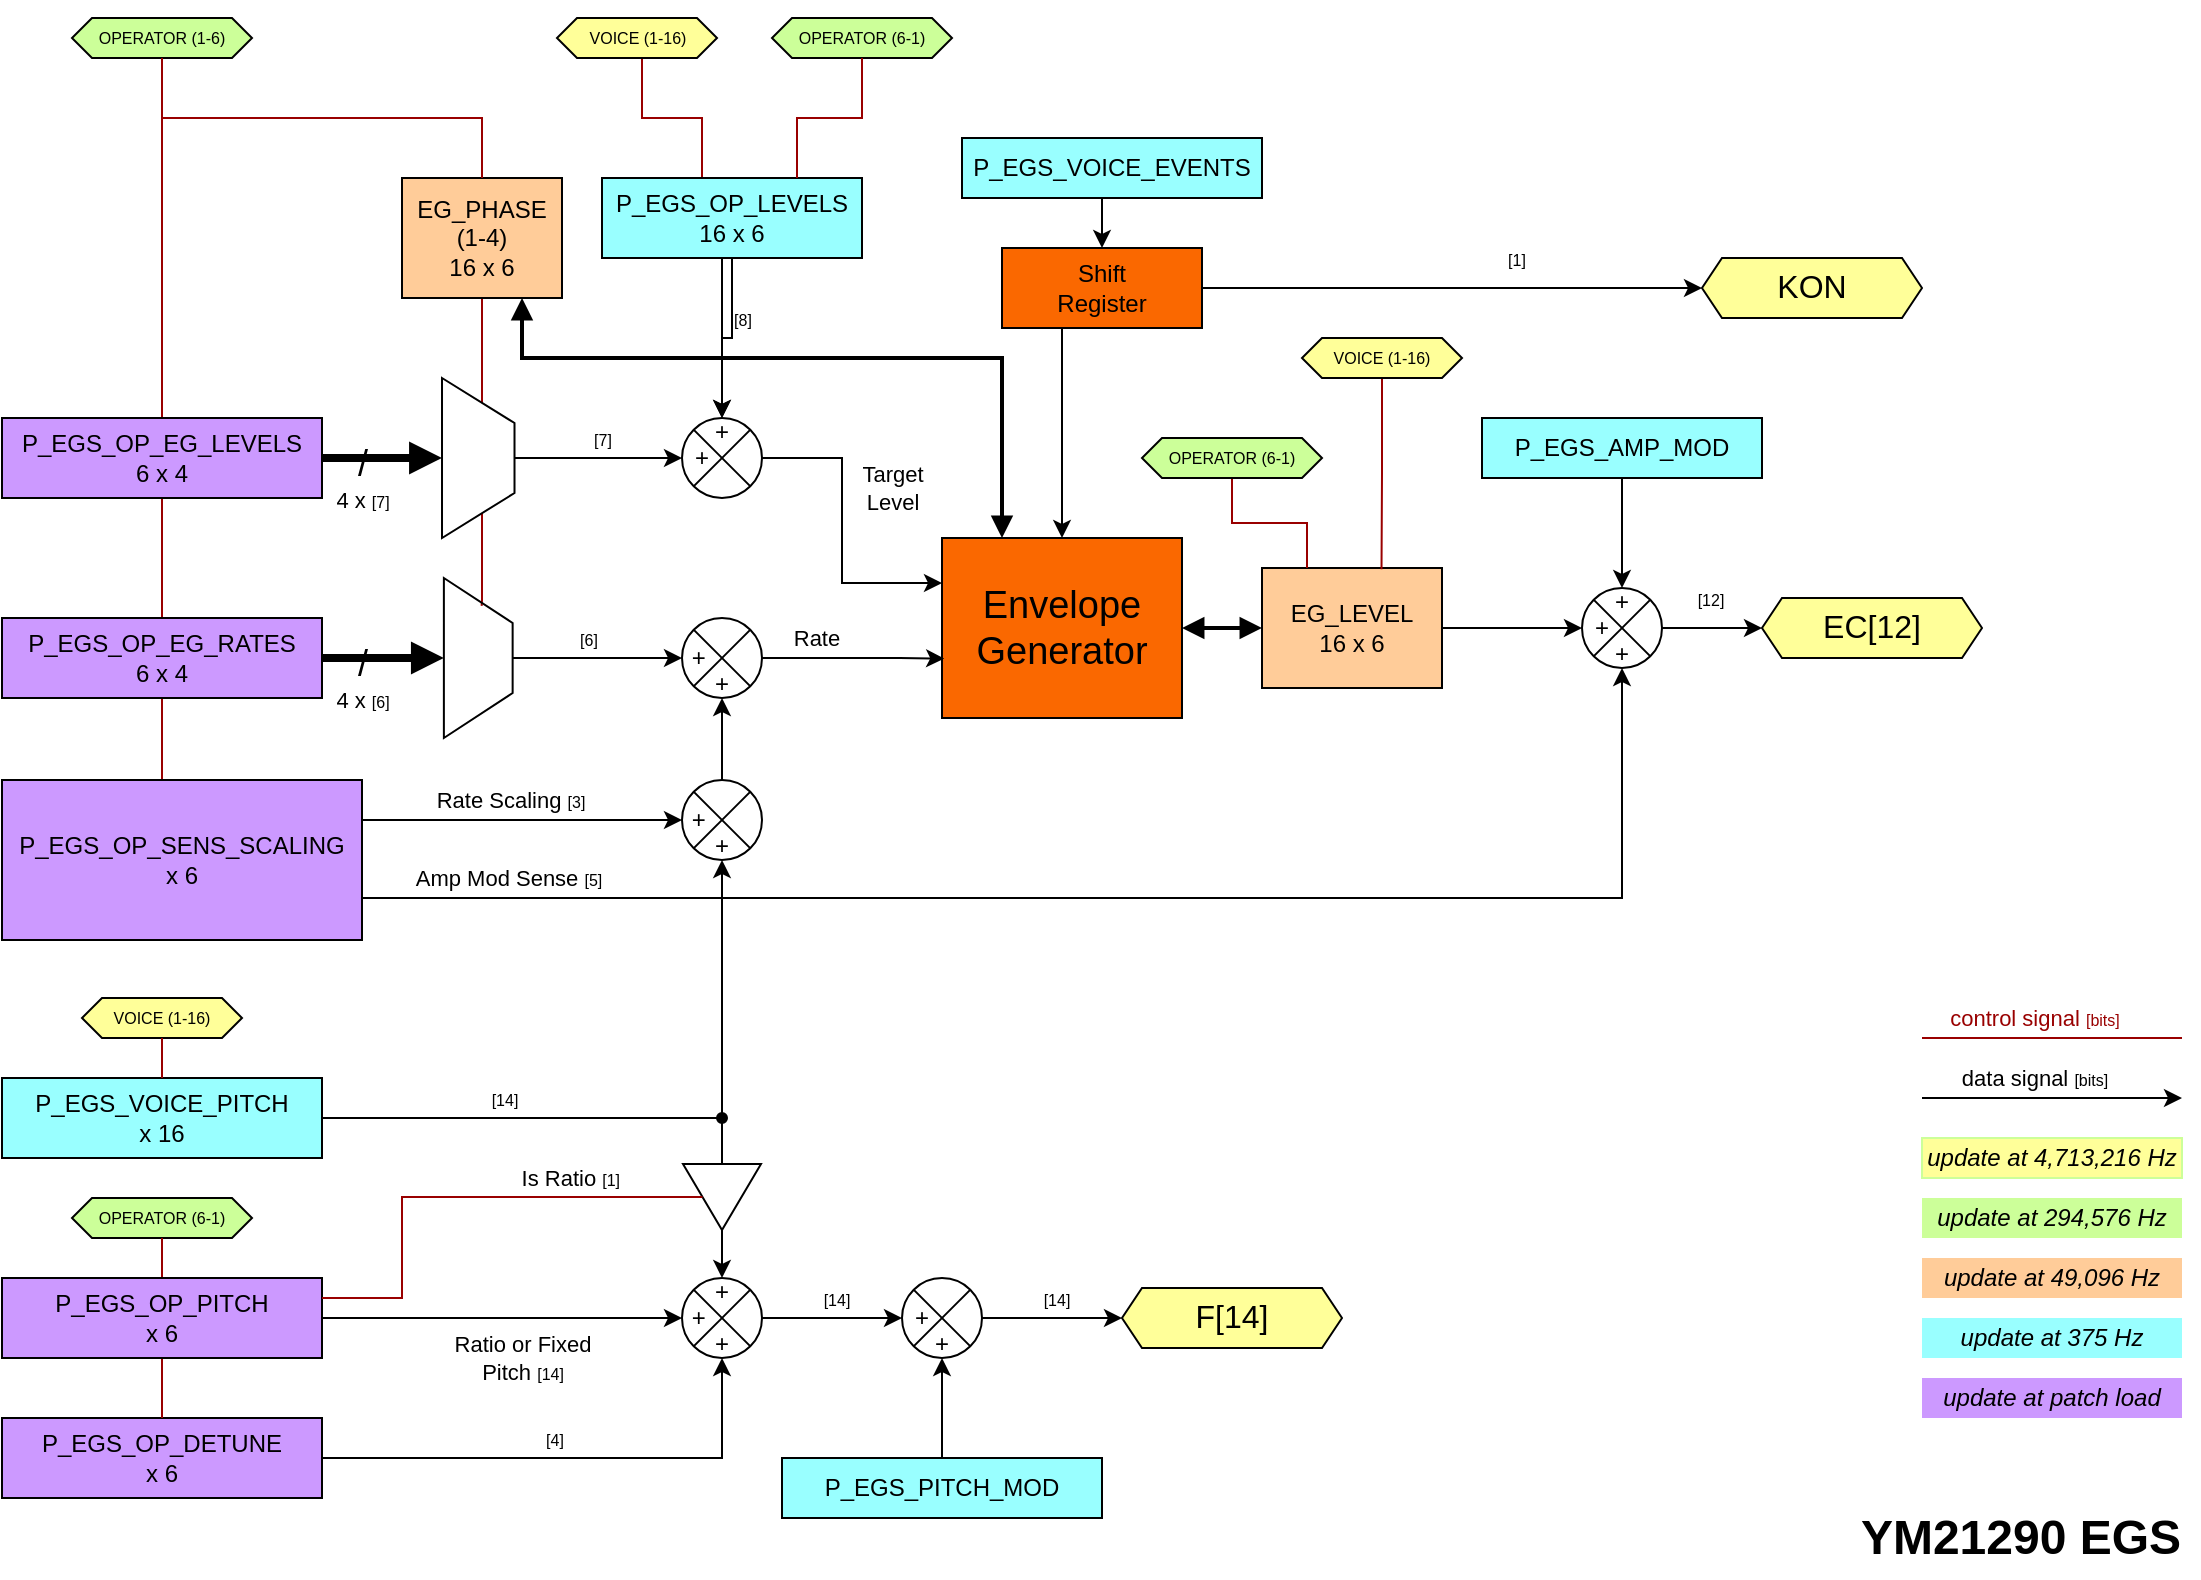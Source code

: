 <mxfile version="21.6.5" type="device">
  <diagram name="Page-1" id="Pqn2j6jePajugsLytFiP">
    <mxGraphModel dx="1222" dy="869" grid="1" gridSize="10" guides="1" tooltips="1" connect="1" arrows="1" fold="1" page="1" pageScale="1" pageWidth="1169" pageHeight="827" background="#ffffff" math="0" shadow="0">
      <root>
        <mxCell id="0" />
        <mxCell id="1" parent="0" />
        <mxCell id="Uc1V2ZWnSnzchSxw7sYp-2" style="edgeStyle=orthogonalEdgeStyle;rounded=0;orthogonalLoop=1;jettySize=auto;html=1;exitX=0.5;exitY=1;exitDx=0;exitDy=0;endArrow=none;endFill=0;strokeColor=#990000;" parent="1" source="bkhKXYJbMKSQ_BPkJ9Bf-1" edge="1">
          <mxGeometry relative="1" as="geometry">
            <mxPoint x="120" y="401" as="targetPoint" />
            <Array as="points">
              <mxPoint x="120" y="401" />
            </Array>
          </mxGeometry>
        </mxCell>
        <mxCell id="bkhKXYJbMKSQ_BPkJ9Bf-1" value="&lt;p style=&quot;line-height: 110%;&quot;&gt;&lt;font style=&quot;font-size: 8px;&quot;&gt;OPERATOR (1-6)&lt;/font&gt;&lt;/p&gt;" style="shape=hexagon;perimeter=hexagonPerimeter2;whiteSpace=wrap;html=1;fixedSize=1;size=10;strokeColor=#000000;fontColor=#000000;labelBackgroundColor=none;fillColor=#CCFF99;" parent="1" vertex="1">
          <mxGeometry x="75" y="20" width="90" height="20" as="geometry" />
        </mxCell>
        <mxCell id="bkhKXYJbMKSQ_BPkJ9Bf-86" style="edgeStyle=orthogonalEdgeStyle;rounded=0;orthogonalLoop=1;jettySize=auto;html=1;exitX=0.5;exitY=1;exitDx=0;exitDy=0;entryX=0.25;entryY=0;entryDx=0;entryDy=0;strokeColor=#990000;fontColor=#000000;labelBackgroundColor=none;endArrow=none;endFill=0;startArrow=none;startFill=0;" parent="1" source="bkhKXYJbMKSQ_BPkJ9Bf-3" target="bkhKXYJbMKSQ_BPkJ9Bf-21" edge="1">
          <mxGeometry relative="1" as="geometry">
            <Array as="points">
              <mxPoint x="360" y="40" />
              <mxPoint x="360" y="70" />
              <mxPoint x="390" y="70" />
              <mxPoint x="390" y="100" />
            </Array>
          </mxGeometry>
        </mxCell>
        <mxCell id="bkhKXYJbMKSQ_BPkJ9Bf-3" value="&lt;p style=&quot;line-height: 110%;&quot;&gt;&lt;font style=&quot;font-size: 8px;&quot;&gt;VOICE (1-16)&lt;/font&gt;&lt;/p&gt;" style="shape=hexagon;perimeter=hexagonPerimeter2;whiteSpace=wrap;html=1;fixedSize=1;size=10;strokeColor=#000000;fontColor=#000000;labelBackgroundColor=none;fillColor=#FFFF99;" parent="1" vertex="1">
          <mxGeometry x="317.5" y="20" width="80" height="20" as="geometry" />
        </mxCell>
        <mxCell id="Uc1V2ZWnSnzchSxw7sYp-5" style="edgeStyle=orthogonalEdgeStyle;rounded=0;orthogonalLoop=1;jettySize=auto;html=1;exitX=0.5;exitY=1;exitDx=0;exitDy=0;entryX=0.174;entryY=0.451;entryDx=0;entryDy=0;strokeColor=#990000;endArrow=none;endFill=0;entryPerimeter=0;" parent="1" source="bkhKXYJbMKSQ_BPkJ9Bf-7" target="bkhKXYJbMKSQ_BPkJ9Bf-15" edge="1">
          <mxGeometry relative="1" as="geometry">
            <Array as="points">
              <mxPoint x="280" y="311" />
            </Array>
          </mxGeometry>
        </mxCell>
        <mxCell id="bkhKXYJbMKSQ_BPkJ9Bf-7" value="EG_PHASE&lt;br&gt;(1-4)&lt;br&gt;16 x 6" style="rounded=0;whiteSpace=wrap;html=1;fillColor=#FFCC99;fontColor=#000000;strokeColor=#000000;labelBackgroundColor=none;" parent="1" vertex="1">
          <mxGeometry x="240" y="100" width="80" height="60" as="geometry" />
        </mxCell>
        <mxCell id="bkhKXYJbMKSQ_BPkJ9Bf-14" value="&lt;font style=&quot;font-size: 18px;&quot;&gt;/&lt;/font&gt;&lt;br&gt;4 x&amp;nbsp;&lt;font style=&quot;font-size: 8px;&quot;&gt;[7]&lt;/font&gt;" style="edgeStyle=orthogonalEdgeStyle;rounded=0;orthogonalLoop=1;jettySize=auto;html=1;exitX=1;exitY=0.5;exitDx=0;exitDy=0;entryX=0.5;entryY=1;entryDx=0;entryDy=0;strokeWidth=4;endArrow=block;endFill=1;labelBackgroundColor=none;strokeColor=#000000;fontColor=#000000;" parent="1" source="bkhKXYJbMKSQ_BPkJ9Bf-8" target="bkhKXYJbMKSQ_BPkJ9Bf-11" edge="1">
          <mxGeometry x="-0.333" y="-10" relative="1" as="geometry">
            <mxPoint x="145" y="40" as="sourcePoint" />
            <mxPoint x="145" y="220" as="targetPoint" />
            <mxPoint as="offset" />
          </mxGeometry>
        </mxCell>
        <mxCell id="bkhKXYJbMKSQ_BPkJ9Bf-11" value="" style="shape=trapezoid;perimeter=trapezoidPerimeter;whiteSpace=wrap;html=1;fixedSize=1;size=22.5;rotation=90;strokeColor=#000000;fontColor=#000000;labelBackgroundColor=none;fillColor=#FFFFFF;" parent="1" vertex="1">
          <mxGeometry x="238.13" y="221.88" width="80" height="36.25" as="geometry" />
        </mxCell>
        <mxCell id="B_mAP0IRxajXwq3ZstFW-13" value="" style="edgeStyle=orthogonalEdgeStyle;rounded=0;orthogonalLoop=1;jettySize=auto;html=1;" parent="1" source="bkhKXYJbMKSQ_BPkJ9Bf-21" target="bkhKXYJbMKSQ_BPkJ9Bf-24" edge="1">
          <mxGeometry relative="1" as="geometry" />
        </mxCell>
        <mxCell id="bkhKXYJbMKSQ_BPkJ9Bf-21" value="&lt;span style=&quot;font-family: Helvetica; font-size: 12px; font-style: normal; font-variant-ligatures: normal; font-variant-caps: normal; font-weight: 400; letter-spacing: normal; orphans: 2; text-align: center; text-indent: 0px; text-transform: none; widows: 2; word-spacing: 0px; -webkit-text-stroke-width: 0px; text-decoration-thickness: initial; text-decoration-style: initial; text-decoration-color: initial; float: none; display: inline !important;&quot;&gt;P_EGS_OP_LEVELS&lt;/span&gt;&lt;br style=&quot;border-color: rgb(0, 0, 0); font-family: Helvetica; font-size: 12px; font-style: normal; font-variant-ligatures: normal; font-variant-caps: normal; font-weight: 400; letter-spacing: normal; orphans: 2; text-align: center; text-indent: 0px; text-transform: none; widows: 2; word-spacing: 0px; -webkit-text-stroke-width: 0px; text-decoration-thickness: initial; text-decoration-style: initial; text-decoration-color: initial;&quot;&gt;&lt;font&gt;16 x 6&lt;/font&gt;" style="rounded=0;whiteSpace=wrap;html=1;fillColor=#99FFFF;fontColor=#000000;strokeColor=#000000;labelBackgroundColor=none;" parent="1" vertex="1">
          <mxGeometry x="340" y="100" width="130" height="40" as="geometry" />
        </mxCell>
        <mxCell id="bkhKXYJbMKSQ_BPkJ9Bf-23" value="&lt;font style=&quot;font-size: 19px;&quot;&gt;Envelope&lt;br&gt;Generator&lt;/font&gt;" style="rounded=0;whiteSpace=wrap;html=1;fillColor=#fa6800;fontColor=#000000;strokeColor=#000000;labelBackgroundColor=none;" parent="1" vertex="1">
          <mxGeometry x="510" y="280" width="120" height="90" as="geometry" />
        </mxCell>
        <mxCell id="bkhKXYJbMKSQ_BPkJ9Bf-24" value="&lt;p style=&quot;line-height: 110%;&quot;&gt;+&lt;br&gt;+&amp;nbsp; &amp;nbsp; &amp;nbsp;&amp;nbsp;&lt;br&gt;&lt;br&gt;&lt;/p&gt;" style="shape=sumEllipse;perimeter=ellipsePerimeter;whiteSpace=wrap;html=1;backgroundOutline=1;strokeColor=#000000;fontColor=#000000;labelBackgroundColor=none;fillColor=none;" parent="1" vertex="1">
          <mxGeometry x="380" y="220" width="40" height="40" as="geometry" />
        </mxCell>
        <mxCell id="bkhKXYJbMKSQ_BPkJ9Bf-25" value="&lt;font style=&quot;font-size: 8px;&quot;&gt;[7]&lt;/font&gt;" style="edgeStyle=orthogonalEdgeStyle;rounded=0;orthogonalLoop=1;jettySize=auto;html=1;entryX=0;entryY=0.5;entryDx=0;entryDy=0;exitX=0.5;exitY=0;exitDx=0;exitDy=0;strokeColor=#000000;fontColor=#000000;labelBackgroundColor=none;" parent="1" source="bkhKXYJbMKSQ_BPkJ9Bf-11" target="bkhKXYJbMKSQ_BPkJ9Bf-24" edge="1">
          <mxGeometry x="0.045" y="10" relative="1" as="geometry">
            <mxPoint x="288" y="170" as="sourcePoint" />
            <mxPoint x="288" y="321" as="targetPoint" />
            <Array as="points" />
            <mxPoint as="offset" />
          </mxGeometry>
        </mxCell>
        <mxCell id="bkhKXYJbMKSQ_BPkJ9Bf-26" style="edgeStyle=orthogonalEdgeStyle;rounded=0;orthogonalLoop=1;jettySize=auto;html=1;exitX=0.5;exitY=1;exitDx=0;exitDy=0;strokeColor=#000000;fontColor=#000000;labelBackgroundColor=none;" parent="1" source="bkhKXYJbMKSQ_BPkJ9Bf-21" target="bkhKXYJbMKSQ_BPkJ9Bf-24" edge="1">
          <mxGeometry relative="1" as="geometry">
            <mxPoint x="306" y="250" as="sourcePoint" />
            <mxPoint x="360" y="250" as="targetPoint" />
            <Array as="points">
              <mxPoint x="400" y="140" />
            </Array>
          </mxGeometry>
        </mxCell>
        <mxCell id="B_mAP0IRxajXwq3ZstFW-12" value="&lt;font color=&quot;#000000&quot; style=&quot;font-size: 8px;&quot;&gt;[8]&lt;/font&gt;" style="edgeLabel;html=1;align=center;verticalAlign=middle;resizable=0;points=[];labelBackgroundColor=none;" parent="bkhKXYJbMKSQ_BPkJ9Bf-26" vertex="1" connectable="0">
          <mxGeometry x="0.165" relative="1" as="geometry">
            <mxPoint x="10" y="-15" as="offset" />
          </mxGeometry>
        </mxCell>
        <mxCell id="bkhKXYJbMKSQ_BPkJ9Bf-28" value="Target&lt;br&gt;Level" style="edgeStyle=orthogonalEdgeStyle;rounded=0;orthogonalLoop=1;jettySize=auto;html=1;entryX=0;entryY=0.25;entryDx=0;entryDy=0;exitX=1;exitY=0.5;exitDx=0;exitDy=0;strokeColor=#000000;fontColor=#000000;labelBackgroundColor=none;" parent="1" source="bkhKXYJbMKSQ_BPkJ9Bf-24" target="bkhKXYJbMKSQ_BPkJ9Bf-23" edge="1">
          <mxGeometry x="-0.279" y="25" relative="1" as="geometry">
            <mxPoint x="306" y="250" as="sourcePoint" />
            <mxPoint x="360" y="250" as="targetPoint" />
            <Array as="points">
              <mxPoint x="460" y="240" />
              <mxPoint x="460" y="302" />
            </Array>
            <mxPoint as="offset" />
          </mxGeometry>
        </mxCell>
        <mxCell id="bkhKXYJbMKSQ_BPkJ9Bf-29" value="&lt;font style=&quot;font-size: 18px;&quot;&gt;/&lt;/font&gt;&lt;br&gt;4 x &lt;font style=&quot;font-size: 8px;&quot;&gt;[6]&lt;/font&gt;" style="edgeStyle=orthogonalEdgeStyle;rounded=0;orthogonalLoop=1;jettySize=auto;html=1;entryX=0.5;entryY=1;entryDx=0;entryDy=0;strokeWidth=4;endArrow=block;endFill=1;labelBackgroundColor=none;strokeColor=#000000;fontColor=#000000;" parent="1" target="bkhKXYJbMKSQ_BPkJ9Bf-15" edge="1">
          <mxGeometry x="-0.344" y="-10" relative="1" as="geometry">
            <mxPoint x="200" y="340" as="sourcePoint" />
            <mxPoint x="270" y="250" as="targetPoint" />
            <mxPoint as="offset" />
            <Array as="points">
              <mxPoint x="230" y="340" />
              <mxPoint x="230" y="340" />
            </Array>
          </mxGeometry>
        </mxCell>
        <mxCell id="bkhKXYJbMKSQ_BPkJ9Bf-30" value="&lt;font&gt;P_EGS_AMP_MOD&lt;/font&gt;" style="rounded=0;whiteSpace=wrap;html=1;fillColor=#99FFFF;fontColor=#000000;strokeColor=#000000;labelBackgroundColor=none;" parent="1" vertex="1">
          <mxGeometry x="780" y="220" width="140" height="30" as="geometry" />
        </mxCell>
        <mxCell id="bkhKXYJbMKSQ_BPkJ9Bf-32" style="edgeStyle=orthogonalEdgeStyle;rounded=0;orthogonalLoop=1;jettySize=auto;html=1;exitX=0.5;exitY=1;exitDx=0;exitDy=0;entryX=0.5;entryY=0;entryDx=0;entryDy=0;strokeColor=#000000;fontColor=#000000;labelBackgroundColor=none;" parent="1" source="bkhKXYJbMKSQ_BPkJ9Bf-30" target="bkhKXYJbMKSQ_BPkJ9Bf-38" edge="1">
          <mxGeometry relative="1" as="geometry">
            <mxPoint x="575" as="sourcePoint" />
            <mxPoint x="471" y="70" as="targetPoint" />
            <Array as="points">
              <mxPoint x="850" y="280" />
              <mxPoint x="850" y="280" />
            </Array>
          </mxGeometry>
        </mxCell>
        <mxCell id="bkhKXYJbMKSQ_BPkJ9Bf-34" value="&lt;span style=&quot;font-family: Helvetica; font-size: 12px; font-style: normal; font-variant-ligatures: normal; font-variant-caps: normal; font-weight: 400; letter-spacing: normal; orphans: 2; text-align: center; text-indent: 0px; text-transform: none; widows: 2; word-spacing: 0px; -webkit-text-stroke-width: 0px; text-decoration-thickness: initial; text-decoration-style: initial; text-decoration-color: initial; float: none; display: inline !important;&quot;&gt;P_EGS_OP_SENS_SCALING&lt;/span&gt;&lt;br style=&quot;border-color: rgb(0, 0, 0); font-family: Helvetica; font-size: 12px; font-style: normal; font-variant-ligatures: normal; font-variant-caps: normal; font-weight: 400; letter-spacing: normal; orphans: 2; text-align: center; text-indent: 0px; text-transform: none; widows: 2; word-spacing: 0px; -webkit-text-stroke-width: 0px; text-decoration-thickness: initial; text-decoration-style: initial; text-decoration-color: initial;&quot;&gt;&lt;span style=&quot;font-family: Helvetica; font-size: 12px; font-style: normal; font-variant-ligatures: normal; font-variant-caps: normal; font-weight: 400; letter-spacing: normal; orphans: 2; text-align: center; text-indent: 0px; text-transform: none; widows: 2; word-spacing: 0px; -webkit-text-stroke-width: 0px; text-decoration-thickness: initial; text-decoration-style: initial; text-decoration-color: initial; float: none; display: inline !important;&quot;&gt;x 6&lt;/span&gt;" style="rounded=0;whiteSpace=wrap;html=1;fillColor=#CC99FF;fontColor=#000000;strokeColor=#000000;labelBackgroundColor=none;" parent="1" vertex="1">
          <mxGeometry x="40" y="401" width="180" height="80" as="geometry" />
        </mxCell>
        <mxCell id="bkhKXYJbMKSQ_BPkJ9Bf-35" value="&lt;p style=&quot;line-height: 110%;&quot;&gt;&lt;br&gt;+&amp;nbsp; &amp;nbsp; &amp;nbsp; &amp;nbsp;&lt;br&gt;+&lt;br&gt;&lt;/p&gt;" style="shape=sumEllipse;perimeter=ellipsePerimeter;whiteSpace=wrap;html=1;backgroundOutline=1;strokeColor=#000000;fontColor=#000000;labelBackgroundColor=none;fillColor=none;" parent="1" vertex="1">
          <mxGeometry x="380" y="320" width="40" height="40" as="geometry" />
        </mxCell>
        <mxCell id="bkhKXYJbMKSQ_BPkJ9Bf-36" value="Rate" style="edgeStyle=orthogonalEdgeStyle;rounded=0;orthogonalLoop=1;jettySize=auto;html=1;entryX=0.009;entryY=0.67;entryDx=0;entryDy=0;exitX=1;exitY=0.5;exitDx=0;exitDy=0;entryPerimeter=0;strokeColor=#000000;fontColor=#000000;labelBackgroundColor=none;" parent="1" source="bkhKXYJbMKSQ_BPkJ9Bf-35" target="bkhKXYJbMKSQ_BPkJ9Bf-23" edge="1">
          <mxGeometry x="-0.408" y="10" relative="1" as="geometry">
            <mxPoint x="400" y="250" as="sourcePoint" />
            <mxPoint x="500" y="313" as="targetPoint" />
            <Array as="points">
              <mxPoint x="489" y="340" />
            </Array>
            <mxPoint as="offset" />
          </mxGeometry>
        </mxCell>
        <mxCell id="bkhKXYJbMKSQ_BPkJ9Bf-37" value="&lt;font style=&quot;font-size: 8px;&quot;&gt;[6]&lt;/font&gt;" style="edgeStyle=orthogonalEdgeStyle;rounded=0;orthogonalLoop=1;jettySize=auto;html=1;entryX=0;entryY=0.5;entryDx=0;entryDy=0;exitX=0.5;exitY=0;exitDx=0;exitDy=0;strokeColor=#000000;fontColor=#000000;labelBackgroundColor=none;" parent="1" source="bkhKXYJbMKSQ_BPkJ9Bf-15" target="bkhKXYJbMKSQ_BPkJ9Bf-35" edge="1">
          <mxGeometry x="-0.097" y="10" relative="1" as="geometry">
            <mxPoint x="306" y="250" as="sourcePoint" />
            <mxPoint x="360" y="250" as="targetPoint" />
            <Array as="points" />
            <mxPoint as="offset" />
          </mxGeometry>
        </mxCell>
        <mxCell id="bkhKXYJbMKSQ_BPkJ9Bf-38" value="&lt;p style=&quot;line-height: 110%;&quot;&gt;+&lt;br&gt;+&amp;nbsp; &amp;nbsp; &amp;nbsp;&amp;nbsp;&lt;br&gt;+&lt;br&gt;&lt;/p&gt;" style="shape=sumEllipse;perimeter=ellipsePerimeter;whiteSpace=wrap;html=1;backgroundOutline=1;strokeColor=#000000;fontColor=#000000;labelBackgroundColor=none;fillColor=none;" parent="1" vertex="1">
          <mxGeometry x="830" y="305" width="40" height="40" as="geometry" />
        </mxCell>
        <mxCell id="bkhKXYJbMKSQ_BPkJ9Bf-39" value="Amp Mod Sense &lt;font style=&quot;font-size: 8px;&quot;&gt;[5]&lt;/font&gt;" style="edgeStyle=orthogonalEdgeStyle;rounded=0;orthogonalLoop=1;jettySize=auto;html=1;entryX=0.5;entryY=1;entryDx=0;entryDy=0;exitX=1;exitY=0.75;exitDx=0;exitDy=0;strokeColor=#000000;fontColor=#000000;labelBackgroundColor=none;" parent="1" source="bkhKXYJbMKSQ_BPkJ9Bf-34" target="bkhKXYJbMKSQ_BPkJ9Bf-38" edge="1">
          <mxGeometry x="-0.802" y="10" relative="1" as="geometry">
            <mxPoint x="400" y="350" as="sourcePoint" />
            <mxPoint x="501" y="350" as="targetPoint" />
            <Array as="points">
              <mxPoint x="850" y="460" />
            </Array>
            <mxPoint as="offset" />
          </mxGeometry>
        </mxCell>
        <mxCell id="bkhKXYJbMKSQ_BPkJ9Bf-41" value="&lt;font style=&quot;font-size: 8px;&quot;&gt;[12]&lt;/font&gt;" style="edgeStyle=orthogonalEdgeStyle;rounded=0;orthogonalLoop=1;jettySize=auto;html=1;exitX=1;exitY=0.5;exitDx=0;exitDy=0;entryX=0;entryY=0.5;entryDx=0;entryDy=0;strokeColor=#000000;fontColor=#000000;labelBackgroundColor=none;" parent="1" source="bkhKXYJbMKSQ_BPkJ9Bf-38" target="bkhKXYJbMKSQ_BPkJ9Bf-88" edge="1">
          <mxGeometry x="-0.039" y="15" relative="1" as="geometry">
            <mxPoint x="860" y="325" as="sourcePoint" />
            <mxPoint x="960" y="325" as="targetPoint" />
            <Array as="points" />
            <mxPoint as="offset" />
          </mxGeometry>
        </mxCell>
        <mxCell id="bkhKXYJbMKSQ_BPkJ9Bf-42" value="&lt;span style=&quot;font-family: Helvetica; font-size: 12px; font-style: normal; font-variant-ligatures: normal; font-variant-caps: normal; font-weight: 400; letter-spacing: normal; orphans: 2; text-align: center; text-indent: 0px; text-transform: none; widows: 2; word-spacing: 0px; -webkit-text-stroke-width: 0px; text-decoration-thickness: initial; text-decoration-style: initial; text-decoration-color: initial; float: none; display: inline !important;&quot;&gt;P_EGS_VOICE_PITCH&lt;/span&gt;&lt;br style=&quot;border-color: rgb(0, 0, 0); font-family: Helvetica; font-size: 12px; font-style: normal; font-variant-ligatures: normal; font-variant-caps: normal; font-weight: 400; letter-spacing: normal; orphans: 2; text-align: center; text-indent: 0px; text-transform: none; widows: 2; word-spacing: 0px; -webkit-text-stroke-width: 0px; text-decoration-thickness: initial; text-decoration-style: initial; text-decoration-color: initial;&quot;&gt;&lt;font&gt;x 16&lt;/font&gt;" style="rounded=0;whiteSpace=wrap;html=1;fillColor=#99FFFF;fontColor=#000000;strokeColor=#000000;labelBackgroundColor=none;" parent="1" vertex="1">
          <mxGeometry x="40" y="550" width="160" height="40" as="geometry" />
        </mxCell>
        <mxCell id="bkhKXYJbMKSQ_BPkJ9Bf-43" value="&lt;p style=&quot;line-height: 110%;&quot;&gt;&amp;nbsp;&lt;br&gt;+&amp;nbsp; &amp;nbsp; &amp;nbsp; &amp;nbsp;&lt;br&gt;+&lt;br&gt;&lt;/p&gt;" style="shape=sumEllipse;perimeter=ellipsePerimeter;whiteSpace=wrap;html=1;backgroundOutline=1;strokeColor=#000000;fontColor=#000000;labelBackgroundColor=none;fillColor=none;" parent="1" vertex="1">
          <mxGeometry x="380" y="401" width="40" height="40" as="geometry" />
        </mxCell>
        <mxCell id="bkhKXYJbMKSQ_BPkJ9Bf-44" style="edgeStyle=orthogonalEdgeStyle;rounded=0;orthogonalLoop=1;jettySize=auto;html=1;entryX=0.5;entryY=1;entryDx=0;entryDy=0;exitX=0.5;exitY=0;exitDx=0;exitDy=0;strokeColor=#000000;fontColor=#000000;labelBackgroundColor=none;" parent="1" source="bkhKXYJbMKSQ_BPkJ9Bf-43" target="bkhKXYJbMKSQ_BPkJ9Bf-35" edge="1">
          <mxGeometry relative="1" as="geometry">
            <mxPoint x="335" y="350" as="sourcePoint" />
            <mxPoint x="390" y="350" as="targetPoint" />
            <Array as="points" />
          </mxGeometry>
        </mxCell>
        <mxCell id="bkhKXYJbMKSQ_BPkJ9Bf-45" value="Rate Scaling &lt;font style=&quot;font-size: 8px;&quot;&gt;[3]&lt;/font&gt;" style="edgeStyle=orthogonalEdgeStyle;rounded=0;orthogonalLoop=1;jettySize=auto;html=1;entryX=0;entryY=0.5;entryDx=0;entryDy=0;exitX=1;exitY=0.25;exitDx=0;exitDy=0;strokeColor=#000000;fontColor=#000000;labelBackgroundColor=none;" parent="1" source="bkhKXYJbMKSQ_BPkJ9Bf-34" target="bkhKXYJbMKSQ_BPkJ9Bf-43" edge="1">
          <mxGeometry x="-0.077" y="10" relative="1" as="geometry">
            <mxPoint x="230" y="461" as="sourcePoint" />
            <mxPoint x="710" y="346" as="targetPoint" />
            <Array as="points">
              <mxPoint x="350" y="421" />
            </Array>
            <mxPoint as="offset" />
          </mxGeometry>
        </mxCell>
        <mxCell id="bkhKXYJbMKSQ_BPkJ9Bf-46" value="" style="edgeStyle=orthogonalEdgeStyle;rounded=0;orthogonalLoop=1;jettySize=auto;html=1;entryX=0.5;entryY=1;entryDx=0;entryDy=0;exitX=0.5;exitY=0;exitDx=0;exitDy=0;strokeColor=#000000;fontColor=#000000;labelBackgroundColor=none;" parent="1" source="bkhKXYJbMKSQ_BPkJ9Bf-61" target="bkhKXYJbMKSQ_BPkJ9Bf-43" edge="1">
          <mxGeometry x="-0.077" y="10" relative="1" as="geometry">
            <mxPoint x="260" y="440" as="sourcePoint" />
            <mxPoint x="390" y="440" as="targetPoint" />
            <Array as="points" />
            <mxPoint as="offset" />
          </mxGeometry>
        </mxCell>
        <mxCell id="bkhKXYJbMKSQ_BPkJ9Bf-51" value="&lt;font&gt;P_EGS_PITCH_MOD&lt;/font&gt;" style="rounded=0;whiteSpace=wrap;html=1;fillColor=#99FFFF;fontColor=#000000;strokeColor=#000000;labelBackgroundColor=none;" parent="1" vertex="1">
          <mxGeometry x="430" y="740" width="160" height="30" as="geometry" />
        </mxCell>
        <mxCell id="bkhKXYJbMKSQ_BPkJ9Bf-52" value="&lt;p style=&quot;line-height: 110%;&quot;&gt;&amp;nbsp;&lt;br&gt;+&amp;nbsp; &amp;nbsp; &amp;nbsp;&amp;nbsp;&lt;br&gt;+&lt;br&gt;&lt;/p&gt;" style="shape=sumEllipse;perimeter=ellipsePerimeter;whiteSpace=wrap;html=1;backgroundOutline=1;strokeColor=#000000;fontColor=#000000;labelBackgroundColor=none;fillColor=none;" parent="1" vertex="1">
          <mxGeometry x="490" y="650" width="40" height="40" as="geometry" />
        </mxCell>
        <mxCell id="bkhKXYJbMKSQ_BPkJ9Bf-53" style="edgeStyle=orthogonalEdgeStyle;rounded=0;orthogonalLoop=1;jettySize=auto;html=1;exitX=0.5;exitY=0;exitDx=0;exitDy=0;entryX=0.5;entryY=1;entryDx=0;entryDy=0;strokeColor=#000000;fontColor=#000000;labelBackgroundColor=none;" parent="1" target="bkhKXYJbMKSQ_BPkJ9Bf-52" edge="1">
          <mxGeometry relative="1" as="geometry">
            <mxPoint x="510" y="740" as="sourcePoint" />
            <mxPoint x="730" y="415" as="targetPoint" />
            <Array as="points">
              <mxPoint x="510" y="690" />
            </Array>
          </mxGeometry>
        </mxCell>
        <mxCell id="bkhKXYJbMKSQ_BPkJ9Bf-54" value="" style="edgeStyle=orthogonalEdgeStyle;rounded=0;orthogonalLoop=1;jettySize=auto;html=1;entryX=0.5;entryY=0;entryDx=0;entryDy=0;strokeColor=#000000;fontColor=#000000;labelBackgroundColor=none;" parent="1" source="bkhKXYJbMKSQ_BPkJ9Bf-96" target="bkhKXYJbMKSQ_BPkJ9Bf-49" edge="1">
          <mxGeometry x="-0.077" y="10" relative="1" as="geometry">
            <mxPoint x="230" y="580" as="sourcePoint" />
            <mxPoint x="410" y="470" as="targetPoint" />
            <Array as="points">
              <mxPoint x="400" y="580" />
            </Array>
            <mxPoint as="offset" />
          </mxGeometry>
        </mxCell>
        <mxCell id="bkhKXYJbMKSQ_BPkJ9Bf-55" value="&lt;span style=&quot;font-family: Helvetica; font-size: 12px; font-style: normal; font-variant-ligatures: normal; font-variant-caps: normal; font-weight: 400; letter-spacing: normal; orphans: 2; text-align: center; text-indent: 0px; text-transform: none; widows: 2; word-spacing: 0px; -webkit-text-stroke-width: 0px; text-decoration-thickness: initial; text-decoration-style: initial; text-decoration-color: initial; float: none; display: inline !important;&quot;&gt;P_EGS_OP_DETUNE&lt;/span&gt;&lt;br style=&quot;border-color: rgb(0, 0, 0); font-family: Helvetica; font-size: 12px; font-style: normal; font-variant-ligatures: normal; font-variant-caps: normal; font-weight: 400; letter-spacing: normal; orphans: 2; text-align: center; text-indent: 0px; text-transform: none; widows: 2; word-spacing: 0px; -webkit-text-stroke-width: 0px; text-decoration-thickness: initial; text-decoration-style: initial; text-decoration-color: initial;&quot;&gt;&lt;font&gt;x 6&lt;/font&gt;" style="rounded=0;whiteSpace=wrap;html=1;fillColor=#CC99FF;fontColor=#000000;strokeColor=#000000;labelBackgroundColor=none;" parent="1" vertex="1">
          <mxGeometry x="40" y="720" width="160" height="40" as="geometry" />
        </mxCell>
        <mxCell id="bkhKXYJbMKSQ_BPkJ9Bf-56" value="Ratio or Fixed&lt;br&gt;Pitch &lt;font style=&quot;font-size: 8px;&quot;&gt;[14]&lt;/font&gt;" style="edgeStyle=orthogonalEdgeStyle;rounded=0;orthogonalLoop=1;jettySize=auto;html=1;exitX=1;exitY=0.5;exitDx=0;exitDy=0;strokeColor=#000000;fontColor=#000000;labelBackgroundColor=none;" parent="1" source="bkhKXYJbMKSQ_BPkJ9Bf-47" target="bkhKXYJbMKSQ_BPkJ9Bf-49" edge="1">
          <mxGeometry x="0.107" y="-20" relative="1" as="geometry">
            <mxPoint x="200" y="670" as="sourcePoint" />
            <mxPoint x="450" y="610" as="targetPoint" />
            <Array as="points">
              <mxPoint x="200" y="670" />
            </Array>
            <mxPoint as="offset" />
          </mxGeometry>
        </mxCell>
        <mxCell id="bkhKXYJbMKSQ_BPkJ9Bf-49" value="&lt;p style=&quot;line-height: 110%;&quot;&gt;&lt;font style=&quot;font-size: 12px;&quot;&gt;+&lt;br&gt;+&amp;nbsp; &amp;nbsp; &amp;nbsp; &amp;nbsp;&lt;br&gt;+&lt;/font&gt;&lt;/p&gt;" style="shape=sumEllipse;perimeter=ellipsePerimeter;whiteSpace=wrap;html=1;backgroundOutline=1;strokeColor=#000000;fontColor=#000000;labelBackgroundColor=none;fillColor=none;" parent="1" vertex="1">
          <mxGeometry x="380" y="650" width="40" height="40" as="geometry" />
        </mxCell>
        <mxCell id="bkhKXYJbMKSQ_BPkJ9Bf-57" value="&lt;font style=&quot;font-size: 8px;&quot;&gt;[4]&lt;/font&gt;" style="edgeStyle=orthogonalEdgeStyle;rounded=0;orthogonalLoop=1;jettySize=auto;html=1;exitX=1;exitY=0.5;exitDx=0;exitDy=0;strokeColor=#000000;fontColor=#000000;labelBackgroundColor=none;" parent="1" source="bkhKXYJbMKSQ_BPkJ9Bf-55" target="bkhKXYJbMKSQ_BPkJ9Bf-49" edge="1">
          <mxGeometry x="-0.077" y="10" relative="1" as="geometry">
            <mxPoint x="210" y="680" as="sourcePoint" />
            <mxPoint x="360" y="680" as="targetPoint" />
            <Array as="points" />
            <mxPoint as="offset" />
          </mxGeometry>
        </mxCell>
        <mxCell id="bkhKXYJbMKSQ_BPkJ9Bf-58" value="&lt;font style=&quot;font-size: 8px;&quot;&gt;[14]&lt;/font&gt;" style="edgeStyle=orthogonalEdgeStyle;rounded=0;orthogonalLoop=1;jettySize=auto;html=1;exitX=1;exitY=0.5;exitDx=0;exitDy=0;entryX=0;entryY=0.5;entryDx=0;entryDy=0;strokeColor=#000000;fontColor=#000000;labelBackgroundColor=none;" parent="1" source="bkhKXYJbMKSQ_BPkJ9Bf-49" target="bkhKXYJbMKSQ_BPkJ9Bf-52" edge="1">
          <mxGeometry x="0.041" y="10" relative="1" as="geometry">
            <mxPoint x="730" y="355" as="sourcePoint" />
            <mxPoint x="460" y="670" as="targetPoint" />
            <Array as="points" />
            <mxPoint as="offset" />
          </mxGeometry>
        </mxCell>
        <mxCell id="bkhKXYJbMKSQ_BPkJ9Bf-60" value="&lt;font style=&quot;font-size: 8px;&quot;&gt;[14]&lt;/font&gt;" style="edgeStyle=orthogonalEdgeStyle;rounded=0;orthogonalLoop=1;jettySize=auto;html=1;exitX=1;exitY=0.5;exitDx=0;exitDy=0;entryX=0;entryY=0.5;entryDx=0;entryDy=0;strokeColor=#000000;fontColor=#000000;labelBackgroundColor=none;" parent="1" source="bkhKXYJbMKSQ_BPkJ9Bf-52" target="bkhKXYJbMKSQ_BPkJ9Bf-89" edge="1">
          <mxGeometry x="0.055" y="10" relative="1" as="geometry">
            <mxPoint x="660" y="345" as="sourcePoint" />
            <mxPoint x="740" y="670" as="targetPoint" />
            <Array as="points" />
            <mxPoint as="offset" />
          </mxGeometry>
        </mxCell>
        <mxCell id="bkhKXYJbMKSQ_BPkJ9Bf-63" value="&lt;font style=&quot;font-size: 8px;&quot;&gt;[14]&lt;/font&gt;" style="edgeStyle=orthogonalEdgeStyle;rounded=0;orthogonalLoop=1;jettySize=auto;html=1;entryX=0;entryY=0.5;entryDx=0;entryDy=0;endArrow=none;endFill=0;exitX=1;exitY=0.5;exitDx=0;exitDy=0;strokeColor=#000000;fontColor=#000000;labelBackgroundColor=none;" parent="1" source="bkhKXYJbMKSQ_BPkJ9Bf-42" target="bkhKXYJbMKSQ_BPkJ9Bf-61" edge="1">
          <mxGeometry x="-0.077" y="10" relative="1" as="geometry">
            <mxPoint x="200" y="580" as="sourcePoint" />
            <mxPoint x="370" y="640" as="targetPoint" />
            <Array as="points" />
            <mxPoint as="offset" />
          </mxGeometry>
        </mxCell>
        <mxCell id="bkhKXYJbMKSQ_BPkJ9Bf-61" value="" style="ellipse;whiteSpace=wrap;html=1;aspect=fixed;fillColor=#000000;strokeColor=#000000;fontColor=#000000;labelBackgroundColor=none;" parent="1" vertex="1">
          <mxGeometry x="397.5" y="567.5" width="5" height="5" as="geometry" />
        </mxCell>
        <mxCell id="bkhKXYJbMKSQ_BPkJ9Bf-64" value="&lt;p style=&quot;line-height: 110%;&quot;&gt;&lt;font style=&quot;font-size: 8px;&quot;&gt;VOICE (1-16)&lt;/font&gt;&lt;/p&gt;" style="shape=hexagon;perimeter=hexagonPerimeter2;whiteSpace=wrap;html=1;fixedSize=1;size=10;strokeColor=#000000;fontColor=#000000;labelBackgroundColor=none;fillColor=#FFFF99;" parent="1" vertex="1">
          <mxGeometry x="80" y="510" width="80" height="20" as="geometry" />
        </mxCell>
        <mxCell id="bkhKXYJbMKSQ_BPkJ9Bf-65" value="YM21290 EGS" style="text;strokeColor=none;fillColor=none;html=1;fontSize=24;fontStyle=1;verticalAlign=middle;align=center;fontColor=#000000;labelBackgroundColor=none;" parent="1" vertex="1">
          <mxGeometry x="960" y="760" width="177.5" height="40" as="geometry" />
        </mxCell>
        <mxCell id="bkhKXYJbMKSQ_BPkJ9Bf-66" value="&lt;p style=&quot;line-height: 110%;&quot;&gt;&lt;font style=&quot;font-size: 8px;&quot;&gt;OPERATOR (6-1)&lt;/font&gt;&lt;/p&gt;" style="shape=hexagon;perimeter=hexagonPerimeter2;whiteSpace=wrap;html=1;fixedSize=1;size=10;strokeColor=#000000;fontColor=#000000;labelBackgroundColor=none;fillColor=#CCFF99;" parent="1" vertex="1">
          <mxGeometry x="425" y="20" width="90" height="20" as="geometry" />
        </mxCell>
        <mxCell id="bkhKXYJbMKSQ_BPkJ9Bf-67" style="edgeStyle=orthogonalEdgeStyle;rounded=0;orthogonalLoop=1;jettySize=auto;html=1;exitX=0.5;exitY=1;exitDx=0;exitDy=0;entryX=0.75;entryY=0;entryDx=0;entryDy=0;strokeColor=#990000;fontColor=#000000;labelBackgroundColor=none;endArrow=none;endFill=0;startArrow=none;startFill=0;" parent="1" source="bkhKXYJbMKSQ_BPkJ9Bf-66" target="bkhKXYJbMKSQ_BPkJ9Bf-21" edge="1">
          <mxGeometry relative="1" as="geometry">
            <mxPoint x="105" y="40" as="sourcePoint" />
            <mxPoint x="256" y="110" as="targetPoint" />
            <Array as="points">
              <mxPoint x="470" y="70" />
              <mxPoint x="438" y="70" />
            </Array>
          </mxGeometry>
        </mxCell>
        <mxCell id="bkhKXYJbMKSQ_BPkJ9Bf-95" style="edgeStyle=orthogonalEdgeStyle;rounded=0;orthogonalLoop=1;jettySize=auto;html=1;exitX=0.5;exitY=1;exitDx=0;exitDy=0;entryX=0.5;entryY=0;entryDx=0;entryDy=0;strokeColor=#000000;fontColor=#000000;labelBackgroundColor=none;" parent="1" source="bkhKXYJbMKSQ_BPkJ9Bf-68" target="bkhKXYJbMKSQ_BPkJ9Bf-91" edge="1">
          <mxGeometry relative="1" as="geometry" />
        </mxCell>
        <mxCell id="bkhKXYJbMKSQ_BPkJ9Bf-68" value="&lt;font&gt;P_EGS_VOICE_EVENTS&lt;/font&gt;" style="rounded=0;whiteSpace=wrap;html=1;fillColor=#99FFFF;fontColor=#000000;strokeColor=#000000;labelBackgroundColor=none;" parent="1" vertex="1">
          <mxGeometry x="520" y="80" width="150" height="30" as="geometry" />
        </mxCell>
        <mxCell id="bkhKXYJbMKSQ_BPkJ9Bf-69" style="edgeStyle=orthogonalEdgeStyle;rounded=0;orthogonalLoop=1;jettySize=auto;html=1;exitX=0.25;exitY=1;exitDx=0;exitDy=0;entryX=0.5;entryY=0;entryDx=0;entryDy=0;strokeColor=#000000;fontColor=#000000;labelBackgroundColor=none;" parent="1" source="bkhKXYJbMKSQ_BPkJ9Bf-91" target="bkhKXYJbMKSQ_BPkJ9Bf-23" edge="1">
          <mxGeometry relative="1" as="geometry">
            <mxPoint x="450" y="150" as="sourcePoint" />
            <mxPoint x="580" y="280" as="targetPoint" />
            <Array as="points">
              <mxPoint x="570" y="175" />
            </Array>
          </mxGeometry>
        </mxCell>
        <mxCell id="bkhKXYJbMKSQ_BPkJ9Bf-70" value="&lt;p style=&quot;line-height: 110%;&quot;&gt;&lt;font style=&quot;font-size: 8px;&quot;&gt;OPERATOR (6-1)&lt;/font&gt;&lt;/p&gt;" style="shape=hexagon;perimeter=hexagonPerimeter2;whiteSpace=wrap;html=1;fixedSize=1;size=10;strokeColor=#000000;fontColor=#000000;labelBackgroundColor=none;fillColor=#CCFF99;" parent="1" vertex="1">
          <mxGeometry x="75" y="610" width="90" height="20" as="geometry" />
        </mxCell>
        <mxCell id="bkhKXYJbMKSQ_BPkJ9Bf-9" value="&lt;span style=&quot;font-family: Helvetica; font-size: 12px; font-style: normal; font-variant-ligatures: normal; font-variant-caps: normal; font-weight: 400; letter-spacing: normal; orphans: 2; text-align: center; text-indent: 0px; text-transform: none; widows: 2; word-spacing: 0px; -webkit-text-stroke-width: 0px; text-decoration-thickness: initial; text-decoration-style: initial; text-decoration-color: initial; float: none; display: inline !important;&quot;&gt;P_EGS_OP_EG_RATES&lt;/span&gt;&lt;br style=&quot;border-color: rgb(0, 0, 0); font-family: Helvetica; font-size: 12px; font-style: normal; font-variant-ligatures: normal; font-variant-caps: normal; font-weight: 400; letter-spacing: normal; orphans: 2; text-align: center; text-indent: 0px; text-transform: none; widows: 2; word-spacing: 0px; -webkit-text-stroke-width: 0px; text-decoration-thickness: initial; text-decoration-style: initial; text-decoration-color: initial;&quot;&gt;&lt;span style=&quot;font-family: Helvetica; font-size: 12px; font-style: normal; font-variant-ligatures: normal; font-variant-caps: normal; font-weight: 400; letter-spacing: normal; orphans: 2; text-align: center; text-indent: 0px; text-transform: none; widows: 2; word-spacing: 0px; -webkit-text-stroke-width: 0px; text-decoration-thickness: initial; text-decoration-style: initial; text-decoration-color: initial; float: none; display: inline !important;&quot;&gt;6 x 4&lt;/span&gt;" style="rounded=0;whiteSpace=wrap;html=1;fillColor=#CC99FF;fontColor=#000000;strokeColor=#000000;labelBackgroundColor=none;" parent="1" vertex="1">
          <mxGeometry x="40" y="320" width="160" height="40" as="geometry" />
        </mxCell>
        <mxCell id="bkhKXYJbMKSQ_BPkJ9Bf-8" value="&lt;span style=&quot;font-family: Helvetica; font-size: 12px; font-style: normal; font-variant-ligatures: normal; font-variant-caps: normal; font-weight: 400; letter-spacing: normal; orphans: 2; text-align: center; text-indent: 0px; text-transform: none; widows: 2; word-spacing: 0px; -webkit-text-stroke-width: 0px; text-decoration-thickness: initial; text-decoration-style: initial; text-decoration-color: initial; float: none; display: inline !important;&quot;&gt;P_EGS_OP_EG_LEVELS&lt;/span&gt;&lt;br style=&quot;border-color: rgb(0, 0, 0); font-family: Helvetica; font-size: 12px; font-style: normal; font-variant-ligatures: normal; font-variant-caps: normal; font-weight: 400; letter-spacing: normal; orphans: 2; text-align: center; text-indent: 0px; text-transform: none; widows: 2; word-spacing: 0px; -webkit-text-stroke-width: 0px; text-decoration-thickness: initial; text-decoration-style: initial; text-decoration-color: initial;&quot;&gt;&lt;span style=&quot;font-family: Helvetica; font-size: 12px; font-style: normal; font-variant-ligatures: normal; font-variant-caps: normal; font-weight: 400; letter-spacing: normal; orphans: 2; text-align: center; text-indent: 0px; text-transform: none; widows: 2; word-spacing: 0px; -webkit-text-stroke-width: 0px; text-decoration-thickness: initial; text-decoration-style: initial; text-decoration-color: initial; float: none; display: inline !important;&quot;&gt;6 x 4&lt;/span&gt;" style="rounded=0;whiteSpace=wrap;html=1;fillColor=#CC99FF;fontColor=#000000;strokeColor=#000000;labelBackgroundColor=none;" parent="1" vertex="1">
          <mxGeometry x="40" y="220" width="160" height="40" as="geometry" />
        </mxCell>
        <mxCell id="bkhKXYJbMKSQ_BPkJ9Bf-74" style="edgeStyle=orthogonalEdgeStyle;rounded=0;orthogonalLoop=1;jettySize=auto;html=1;exitX=0.5;exitY=1;exitDx=0;exitDy=0;entryX=0.5;entryY=0;entryDx=0;entryDy=0;strokeColor=#990000;endArrow=none;endFill=0;fontColor=#000000;labelBackgroundColor=none;" parent="1" source="bkhKXYJbMKSQ_BPkJ9Bf-64" target="bkhKXYJbMKSQ_BPkJ9Bf-42" edge="1">
          <mxGeometry relative="1" as="geometry">
            <mxPoint x="199.2" y="340" as="sourcePoint" />
            <mxPoint x="199.2" y="710" as="targetPoint" />
            <Array as="points">
              <mxPoint x="120" y="540" />
              <mxPoint x="120" y="540" />
            </Array>
          </mxGeometry>
        </mxCell>
        <mxCell id="bkhKXYJbMKSQ_BPkJ9Bf-99" style="edgeStyle=orthogonalEdgeStyle;rounded=0;orthogonalLoop=1;jettySize=auto;html=1;exitX=1;exitY=0.5;exitDx=0;exitDy=0;entryX=0;entryY=0.5;entryDx=0;entryDy=0;strokeColor=#000000;fontColor=#000000;labelBackgroundColor=none;" parent="1" source="bkhKXYJbMKSQ_BPkJ9Bf-76" target="bkhKXYJbMKSQ_BPkJ9Bf-38" edge="1">
          <mxGeometry relative="1" as="geometry" />
        </mxCell>
        <mxCell id="bkhKXYJbMKSQ_BPkJ9Bf-76" value="EG_LEVEL&lt;br&gt;16 x 6" style="rounded=0;whiteSpace=wrap;html=1;fillColor=#FFCC99;fontColor=#000000;strokeColor=#000000;labelBackgroundColor=none;" parent="1" vertex="1">
          <mxGeometry x="670" y="295" width="90" height="60" as="geometry" />
        </mxCell>
        <mxCell id="bkhKXYJbMKSQ_BPkJ9Bf-78" value="" style="edgeStyle=orthogonalEdgeStyle;rounded=0;orthogonalLoop=1;jettySize=auto;html=1;entryX=0;entryY=0.5;entryDx=0;entryDy=0;startArrow=block;startFill=1;strokeWidth=2;endArrow=block;endFill=1;strokeColor=#000000;fontColor=#000000;labelBackgroundColor=none;" parent="1" source="bkhKXYJbMKSQ_BPkJ9Bf-23" target="bkhKXYJbMKSQ_BPkJ9Bf-76" edge="1">
          <mxGeometry relative="1" as="geometry">
            <mxPoint x="770" y="335" as="sourcePoint" />
            <mxPoint x="810" y="335" as="targetPoint" />
            <Array as="points">
              <mxPoint x="660" y="325" />
              <mxPoint x="660" y="325" />
            </Array>
          </mxGeometry>
        </mxCell>
        <mxCell id="bkhKXYJbMKSQ_BPkJ9Bf-79" style="edgeStyle=orthogonalEdgeStyle;rounded=0;orthogonalLoop=1;jettySize=auto;html=1;entryX=0.25;entryY=0;entryDx=0;entryDy=0;exitX=0.75;exitY=1;exitDx=0;exitDy=0;startArrow=block;startFill=1;strokeWidth=2;strokeColor=#000000;fontColor=#000000;labelBackgroundColor=none;endArrow=block;endFill=1;" parent="1" source="bkhKXYJbMKSQ_BPkJ9Bf-7" target="bkhKXYJbMKSQ_BPkJ9Bf-23" edge="1">
          <mxGeometry relative="1" as="geometry">
            <mxPoint x="288" y="170" as="sourcePoint" />
            <mxPoint x="288" y="321" as="targetPoint" />
            <Array as="points">
              <mxPoint x="300" y="190" />
              <mxPoint x="540" y="190" />
            </Array>
          </mxGeometry>
        </mxCell>
        <mxCell id="bkhKXYJbMKSQ_BPkJ9Bf-80" style="edgeStyle=orthogonalEdgeStyle;rounded=0;orthogonalLoop=1;jettySize=auto;html=1;entryX=0.5;entryY=0;entryDx=0;entryDy=0;strokeColor=#990000;endArrow=none;endFill=0;fontColor=#000000;labelBackgroundColor=none;startArrow=none;startFill=0;" parent="1" target="bkhKXYJbMKSQ_BPkJ9Bf-55" edge="1">
          <mxGeometry relative="1" as="geometry">
            <mxPoint x="120" y="630" as="sourcePoint" />
            <mxPoint x="130" y="660" as="targetPoint" />
            <Array as="points">
              <mxPoint x="120" y="650" />
              <mxPoint x="120" y="650" />
            </Array>
          </mxGeometry>
        </mxCell>
        <mxCell id="bkhKXYJbMKSQ_BPkJ9Bf-47" value="&lt;span style=&quot;font-family: Helvetica; font-size: 12px; font-style: normal; font-variant-ligatures: normal; font-variant-caps: normal; font-weight: 400; letter-spacing: normal; orphans: 2; text-align: center; text-indent: 0px; text-transform: none; widows: 2; word-spacing: 0px; -webkit-text-stroke-width: 0px; text-decoration-thickness: initial; text-decoration-style: initial; text-decoration-color: initial; float: none; display: inline !important;&quot;&gt;P_EGS_OP_PITCH&lt;/span&gt;&lt;br style=&quot;border-color: rgb(0, 0, 0); font-family: Helvetica; font-size: 12px; font-style: normal; font-variant-ligatures: normal; font-variant-caps: normal; font-weight: 400; letter-spacing: normal; orphans: 2; text-align: center; text-indent: 0px; text-transform: none; widows: 2; word-spacing: 0px; -webkit-text-stroke-width: 0px; text-decoration-thickness: initial; text-decoration-style: initial; text-decoration-color: initial;&quot;&gt;&lt;font&gt;x 6&lt;/font&gt;" style="rounded=0;whiteSpace=wrap;html=1;fillColor=#CC99FF;fontColor=#000000;strokeColor=#000000;labelBackgroundColor=none;" parent="1" vertex="1">
          <mxGeometry x="40" y="650" width="160" height="40" as="geometry" />
        </mxCell>
        <mxCell id="bkhKXYJbMKSQ_BPkJ9Bf-84" style="edgeStyle=orthogonalEdgeStyle;rounded=0;orthogonalLoop=1;jettySize=auto;html=1;exitX=0.5;exitY=1;exitDx=0;exitDy=0;entryX=0.25;entryY=0;entryDx=0;entryDy=0;strokeColor=#990000;fontColor=#000000;labelBackgroundColor=none;endArrow=none;endFill=0;startArrow=none;startFill=0;" parent="1" source="bkhKXYJbMKSQ_BPkJ9Bf-81" target="bkhKXYJbMKSQ_BPkJ9Bf-76" edge="1">
          <mxGeometry relative="1" as="geometry" />
        </mxCell>
        <mxCell id="bkhKXYJbMKSQ_BPkJ9Bf-81" value="&lt;p style=&quot;line-height: 110%;&quot;&gt;&lt;font style=&quot;font-size: 8px;&quot;&gt;OPERATOR (6-1)&lt;/font&gt;&lt;/p&gt;" style="shape=hexagon;perimeter=hexagonPerimeter2;whiteSpace=wrap;html=1;fixedSize=1;size=10;strokeColor=#000000;fontColor=#000000;labelBackgroundColor=none;fillColor=#CCFF99;" parent="1" vertex="1">
          <mxGeometry x="610" y="230.01" width="90" height="20" as="geometry" />
        </mxCell>
        <mxCell id="Uc1V2ZWnSnzchSxw7sYp-6" style="edgeStyle=orthogonalEdgeStyle;rounded=0;orthogonalLoop=1;jettySize=auto;html=1;exitX=0.5;exitY=1;exitDx=0;exitDy=0;entryX=0.664;entryY=0.011;entryDx=0;entryDy=0;entryPerimeter=0;endArrow=none;endFill=0;strokeColor=#990000;" parent="1" source="bkhKXYJbMKSQ_BPkJ9Bf-82" target="bkhKXYJbMKSQ_BPkJ9Bf-76" edge="1">
          <mxGeometry relative="1" as="geometry" />
        </mxCell>
        <mxCell id="bkhKXYJbMKSQ_BPkJ9Bf-82" value="&lt;p style=&quot;line-height: 110%;&quot;&gt;&lt;font style=&quot;font-size: 8px;&quot;&gt;VOICE (1-16)&lt;/font&gt;&lt;/p&gt;" style="shape=hexagon;perimeter=hexagonPerimeter2;whiteSpace=wrap;html=1;fixedSize=1;size=10;strokeColor=#000000;fontColor=#000000;labelBackgroundColor=none;fillColor=#FFFF99;" parent="1" vertex="1">
          <mxGeometry x="690" y="180" width="80" height="20" as="geometry" />
        </mxCell>
        <mxCell id="bkhKXYJbMKSQ_BPkJ9Bf-88" value="&lt;p style=&quot;line-height: 103%;&quot;&gt;&lt;font style=&quot;font-size: 16px;&quot;&gt;EC[12]&lt;/font&gt;&lt;/p&gt;" style="shape=hexagon;perimeter=hexagonPerimeter2;whiteSpace=wrap;html=1;fixedSize=1;size=10;fillColor=#FFFF99;fontColor=#000000;strokeColor=#000000;labelBackgroundColor=none;" parent="1" vertex="1">
          <mxGeometry x="920" y="310" width="110" height="30" as="geometry" />
        </mxCell>
        <mxCell id="bkhKXYJbMKSQ_BPkJ9Bf-89" value="&lt;p style=&quot;line-height: 103%;&quot;&gt;&lt;font style=&quot;font-size: 16px;&quot;&gt;F[14]&lt;/font&gt;&lt;/p&gt;" style="shape=hexagon;perimeter=hexagonPerimeter2;whiteSpace=wrap;html=1;fixedSize=1;size=10;fillColor=#FFFF99;fontColor=#000000;strokeColor=#000000;labelBackgroundColor=none;" parent="1" vertex="1">
          <mxGeometry x="600" y="655" width="110" height="30" as="geometry" />
        </mxCell>
        <mxCell id="bkhKXYJbMKSQ_BPkJ9Bf-90" value="&lt;p style=&quot;line-height: 103%;&quot;&gt;&lt;font style=&quot;font-size: 16px;&quot;&gt;KON&lt;/font&gt;&lt;/p&gt;" style="shape=hexagon;perimeter=hexagonPerimeter2;whiteSpace=wrap;html=1;fixedSize=1;size=10;fillColor=#FFFF99;fontColor=#000000;strokeColor=#000000;labelBackgroundColor=none;" parent="1" vertex="1">
          <mxGeometry x="890" y="140" width="110" height="30" as="geometry" />
        </mxCell>
        <mxCell id="bkhKXYJbMKSQ_BPkJ9Bf-91" value="Shift&lt;br&gt;Register" style="rounded=0;whiteSpace=wrap;html=1;fillColor=#fa6800;fontColor=#000000;strokeColor=#000000;labelBackgroundColor=none;" parent="1" vertex="1">
          <mxGeometry x="540" y="135" width="100" height="40" as="geometry" />
        </mxCell>
        <mxCell id="bkhKXYJbMKSQ_BPkJ9Bf-92" value="&lt;font style=&quot;font-size: 8px;&quot;&gt;[1]&lt;/font&gt;" style="edgeStyle=orthogonalEdgeStyle;rounded=0;orthogonalLoop=1;jettySize=auto;html=1;exitX=1;exitY=0.5;exitDx=0;exitDy=0;entryX=0;entryY=0.5;entryDx=0;entryDy=0;strokeColor=#000000;fontColor=#000000;labelBackgroundColor=none;" parent="1" source="bkhKXYJbMKSQ_BPkJ9Bf-91" target="bkhKXYJbMKSQ_BPkJ9Bf-90" edge="1">
          <mxGeometry x="0.25" y="15" relative="1" as="geometry">
            <mxPoint x="741" y="306" as="targetPoint" />
            <mxPoint x="740" y="210" as="sourcePoint" />
            <Array as="points">
              <mxPoint x="660" y="155" />
              <mxPoint x="660" y="155" />
            </Array>
            <mxPoint as="offset" />
          </mxGeometry>
        </mxCell>
        <mxCell id="bkhKXYJbMKSQ_BPkJ9Bf-97" value="" style="edgeStyle=orthogonalEdgeStyle;rounded=0;orthogonalLoop=1;jettySize=auto;html=1;endArrow=none;endFill=0;strokeColor=#000000;fontColor=#000000;labelBackgroundColor=none;" parent="1" source="bkhKXYJbMKSQ_BPkJ9Bf-61" target="bkhKXYJbMKSQ_BPkJ9Bf-96" edge="1">
          <mxGeometry x="-0.077" y="10" relative="1" as="geometry">
            <mxPoint x="400" y="573" as="sourcePoint" />
            <mxPoint x="400" y="650" as="targetPoint" />
            <Array as="points" />
            <mxPoint as="offset" />
          </mxGeometry>
        </mxCell>
        <mxCell id="bkhKXYJbMKSQ_BPkJ9Bf-96" value="" style="triangle;whiteSpace=wrap;html=1;rotation=90;strokeColor=#000000;fontColor=#000000;labelBackgroundColor=none;fillColor=#FFFFFF;" parent="1" vertex="1">
          <mxGeometry x="383.5" y="590" width="33" height="39" as="geometry" />
        </mxCell>
        <mxCell id="bkhKXYJbMKSQ_BPkJ9Bf-98" value="Is Ratio &lt;font style=&quot;font-size: 8px;&quot;&gt;[1]&amp;nbsp;&lt;/font&gt;" style="edgeStyle=orthogonalEdgeStyle;rounded=0;orthogonalLoop=1;jettySize=auto;html=1;exitX=1;exitY=0.25;exitDx=0;exitDy=0;entryX=0.5;entryY=1;entryDx=0;entryDy=0;endArrow=none;endFill=0;strokeColor=#990000;fontColor=#000000;labelBackgroundColor=none;" parent="1" source="bkhKXYJbMKSQ_BPkJ9Bf-47" target="bkhKXYJbMKSQ_BPkJ9Bf-96" edge="1">
          <mxGeometry x="0.457" y="10" relative="1" as="geometry">
            <mxPoint x="210" y="750" as="sourcePoint" />
            <mxPoint x="380" y="700" as="targetPoint" />
            <Array as="points">
              <mxPoint x="240" y="660" />
              <mxPoint x="240" y="610" />
            </Array>
            <mxPoint as="offset" />
          </mxGeometry>
        </mxCell>
        <mxCell id="Uc1V2ZWnSnzchSxw7sYp-3" style="edgeStyle=orthogonalEdgeStyle;rounded=0;orthogonalLoop=1;jettySize=auto;html=1;exitX=0.5;exitY=1;exitDx=0;exitDy=0;" parent="1" source="bkhKXYJbMKSQ_BPkJ9Bf-1" target="bkhKXYJbMKSQ_BPkJ9Bf-1" edge="1">
          <mxGeometry relative="1" as="geometry" />
        </mxCell>
        <mxCell id="Uc1V2ZWnSnzchSxw7sYp-4" style="edgeStyle=orthogonalEdgeStyle;rounded=0;orthogonalLoop=1;jettySize=auto;html=1;exitX=0.5;exitY=1;exitDx=0;exitDy=0;strokeColor=#990000;fontColor=#000000;labelBackgroundColor=none;endArrow=none;endFill=0;startArrow=none;startFill=0;entryX=0.5;entryY=0;entryDx=0;entryDy=0;" parent="1" source="bkhKXYJbMKSQ_BPkJ9Bf-1" target="bkhKXYJbMKSQ_BPkJ9Bf-7" edge="1">
          <mxGeometry relative="1" as="geometry">
            <mxPoint x="320" y="50" as="sourcePoint" />
            <mxPoint x="320" y="110" as="targetPoint" />
            <Array as="points">
              <mxPoint x="120" y="70" />
              <mxPoint x="280" y="70" />
            </Array>
          </mxGeometry>
        </mxCell>
        <mxCell id="B_mAP0IRxajXwq3ZstFW-3" value="&lt;font color=&quot;#000000&quot;&gt;update at 4,713,216 Hz&lt;/font&gt;" style="rounded=0;whiteSpace=wrap;html=1;strokeColor=#CCFF99;fillColor=#FFFF99;fontStyle=2" parent="1" vertex="1">
          <mxGeometry x="1000" y="580" width="130" height="20" as="geometry" />
        </mxCell>
        <mxCell id="B_mAP0IRxajXwq3ZstFW-5" value="&lt;font color=&quot;#000000&quot;&gt;update at 294,576 Hz&lt;/font&gt;" style="rounded=0;whiteSpace=wrap;html=1;strokeColor=none;fillColor=#CCFF99;fontStyle=2" parent="1" vertex="1">
          <mxGeometry x="1000" y="610" width="130" height="20" as="geometry" />
        </mxCell>
        <mxCell id="B_mAP0IRxajXwq3ZstFW-6" value="&lt;font color=&quot;#000000&quot;&gt;update at patch load&lt;/font&gt;" style="rounded=0;whiteSpace=wrap;html=1;strokeColor=none;fillColor=#CC99FF;fontStyle=2" parent="1" vertex="1">
          <mxGeometry x="1000" y="700" width="130" height="20" as="geometry" />
        </mxCell>
        <mxCell id="B_mAP0IRxajXwq3ZstFW-8" value="&lt;font color=&quot;#000000&quot;&gt;update at 375 Hz&lt;/font&gt;" style="rounded=0;whiteSpace=wrap;html=1;strokeColor=none;fillColor=#99FFFF;fontStyle=2" parent="1" vertex="1">
          <mxGeometry x="1000" y="670" width="130" height="20" as="geometry" />
        </mxCell>
        <mxCell id="B_mAP0IRxajXwq3ZstFW-9" value="&lt;font color=&quot;#000000&quot; style=&quot;font-size: 11px;&quot;&gt;data signal&amp;nbsp;&lt;/font&gt;&lt;font color=&quot;#000000&quot; style=&quot;font-size: 8px;&quot;&gt;[bits]&lt;/font&gt;" style="endArrow=classic;html=1;rounded=0;strokeColor=#000000;labelBackgroundColor=none;" parent="1" edge="1">
          <mxGeometry x="-0.145" y="10" width="50" height="50" relative="1" as="geometry">
            <mxPoint x="1000" y="560" as="sourcePoint" />
            <mxPoint x="1130" y="560" as="targetPoint" />
            <mxPoint as="offset" />
          </mxGeometry>
        </mxCell>
        <mxCell id="B_mAP0IRxajXwq3ZstFW-10" value="&lt;font color=&quot;#000000&quot;&gt;update at 49,096 Hz&lt;/font&gt;" style="rounded=0;whiteSpace=wrap;html=1;strokeColor=none;fillColor=#FFCC99;fontStyle=2" parent="1" vertex="1">
          <mxGeometry x="1000" y="640" width="130" height="20" as="geometry" />
        </mxCell>
        <mxCell id="B_mAP0IRxajXwq3ZstFW-11" value="&lt;font color=&quot;#990000&quot;&gt;&lt;font style=&quot;font-size: 11px;&quot;&gt;control signal&amp;nbsp;&lt;/font&gt;&lt;font style=&quot;font-size: 8px;&quot;&gt;[bits]&lt;/font&gt;&lt;/font&gt;" style="endArrow=none;html=1;rounded=0;strokeColor=#990000;labelBackgroundColor=none;endFill=0;" parent="1" edge="1">
          <mxGeometry x="-0.145" y="10" width="50" height="50" relative="1" as="geometry">
            <mxPoint x="1000" y="530" as="sourcePoint" />
            <mxPoint x="1130" y="530" as="targetPoint" />
            <mxPoint as="offset" />
          </mxGeometry>
        </mxCell>
        <mxCell id="bkhKXYJbMKSQ_BPkJ9Bf-15" value="" style="shape=trapezoid;perimeter=trapezoidPerimeter;whiteSpace=wrap;html=1;fixedSize=1;size=22.5;rotation=90;strokeColor=#000000;fontColor=#000000;labelBackgroundColor=none;fillColor=none;" parent="1" vertex="1">
          <mxGeometry x="238.13" y="322.81" width="80" height="34.38" as="geometry" />
        </mxCell>
      </root>
    </mxGraphModel>
  </diagram>
</mxfile>

